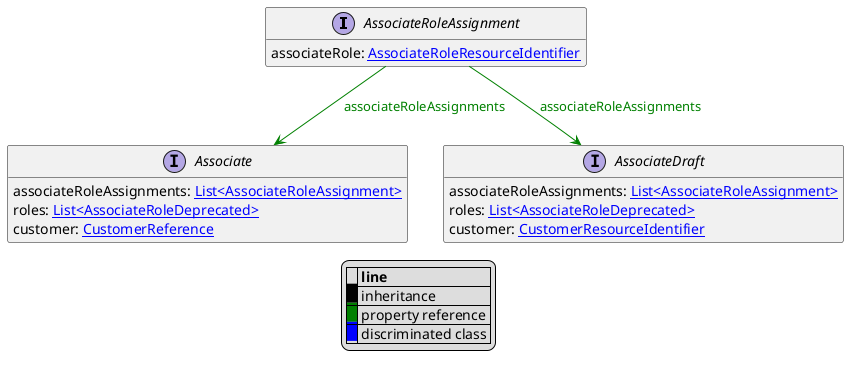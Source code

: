 @startuml

hide empty fields
hide empty methods
legend
|= |= line |
|<back:black>   </back>| inheritance |
|<back:green>   </back>| property reference |
|<back:blue>   </back>| discriminated class |
endlegend
interface AssociateRoleAssignment [[AssociateRoleAssignment.svg]]  {
    associateRole: [[AssociateRoleResourceIdentifier.svg AssociateRoleResourceIdentifier]]
}



interface Associate [[Associate.svg]]  {
    associateRoleAssignments: [[AssociateRoleAssignment.svg List<AssociateRoleAssignment>]]
    roles: [[AssociateRoleDeprecated.svg List<AssociateRoleDeprecated>]]
    customer: [[CustomerReference.svg CustomerReference]]
}
interface AssociateDraft [[AssociateDraft.svg]]  {
    associateRoleAssignments: [[AssociateRoleAssignment.svg List<AssociateRoleAssignment>]]
    roles: [[AssociateRoleDeprecated.svg List<AssociateRoleDeprecated>]]
    customer: [[CustomerResourceIdentifier.svg CustomerResourceIdentifier]]
}

AssociateRoleAssignment --> Associate #green;text:green : "associateRoleAssignments"
AssociateRoleAssignment --> AssociateDraft #green;text:green : "associateRoleAssignments"
@enduml
